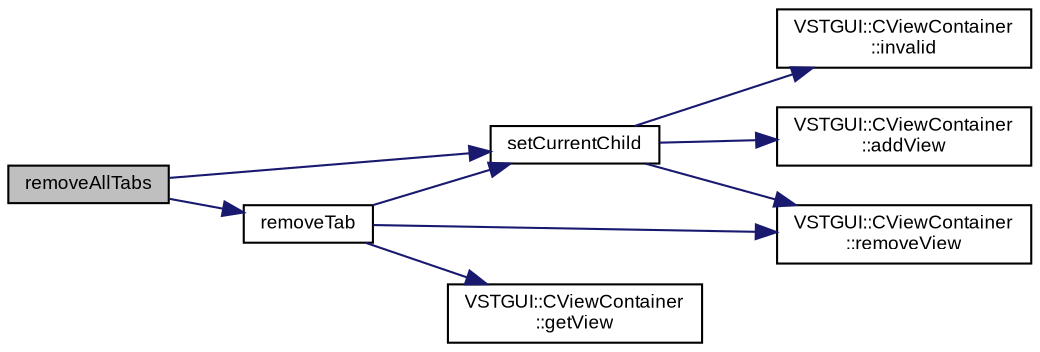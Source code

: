 digraph "removeAllTabs"
{
  bgcolor="transparent";
  edge [fontname="Arial",fontsize="9",labelfontname="Arial",labelfontsize="9"];
  node [fontname="Arial",fontsize="9",shape=record];
  rankdir="LR";
  Node1 [label="removeAllTabs",height=0.2,width=0.4,color="black", fillcolor="grey75", style="filled" fontcolor="black"];
  Node1 -> Node2 [color="midnightblue",fontsize="9",style="solid",fontname="Arial"];
  Node2 [label="setCurrentChild",height=0.2,width=0.4,color="black",URL="$class_v_s_t_g_u_i_1_1_c_tab_view.html#a6e5b4c3e7d371c88ef8b9004a280ca35"];
  Node2 -> Node3 [color="midnightblue",fontsize="9",style="solid",fontname="Arial"];
  Node3 [label="VSTGUI::CViewContainer\l::removeView",height=0.2,width=0.4,color="black",URL="$class_v_s_t_g_u_i_1_1_c_view_container.html#a9fe6dbf0da28849e9e2048cc22e0e97a",tooltip="remove a child view "];
  Node2 -> Node4 [color="midnightblue",fontsize="9",style="solid",fontname="Arial"];
  Node4 [label="VSTGUI::CViewContainer\l::addView",height=0.2,width=0.4,color="black",URL="$class_v_s_t_g_u_i_1_1_c_view_container.html#aa3f0bcc0a5ac5c2a62405f6899dda689",tooltip="add a child view "];
  Node2 -> Node5 [color="midnightblue",fontsize="9",style="solid",fontname="Arial"];
  Node5 [label="VSTGUI::CViewContainer\l::invalid",height=0.2,width=0.4,color="black",URL="$class_v_s_t_g_u_i_1_1_c_view_container.html#a51647a4891b4a9cbaf8595171c5ad3fc",tooltip="mark whole view as invalid "];
  Node1 -> Node6 [color="midnightblue",fontsize="9",style="solid",fontname="Arial"];
  Node6 [label="removeTab",height=0.2,width=0.4,color="black",URL="$class_v_s_t_g_u_i_1_1_c_tab_view.html#aa94e28af6958f376e147c4b0c631bf00",tooltip="remove a tab "];
  Node6 -> Node7 [color="midnightblue",fontsize="9",style="solid",fontname="Arial"];
  Node7 [label="VSTGUI::CViewContainer\l::getView",height=0.2,width=0.4,color="black",URL="$class_v_s_t_g_u_i_1_1_c_view_container.html#a31f6322a456fd50f52f1ac3112856976",tooltip="get the child view at index "];
  Node6 -> Node2 [color="midnightblue",fontsize="9",style="solid",fontname="Arial"];
  Node6 -> Node3 [color="midnightblue",fontsize="9",style="solid",fontname="Arial"];
}
